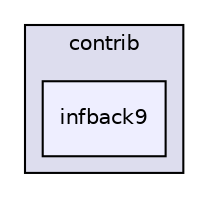 digraph "zlib/zlib-1.2.8/contrib/infback9" {
  compound=true
  node [ fontsize="10", fontname="Helvetica"];
  edge [ labelfontsize="10", labelfontname="Helvetica"];
  subgraph clusterdir_e0c029cd5149dae73dc2b47aa4b1f108 {
    graph [ bgcolor="#ddddee", pencolor="black", label="contrib" fontname="Helvetica", fontsize="10", URL="dir_e0c029cd5149dae73dc2b47aa4b1f108.html"]
  dir_26fab2b88703e7c9947074b02bb22673 [shape=box, label="infback9", style="filled", fillcolor="#eeeeff", pencolor="black", URL="dir_26fab2b88703e7c9947074b02bb22673.html"];
  }
}

